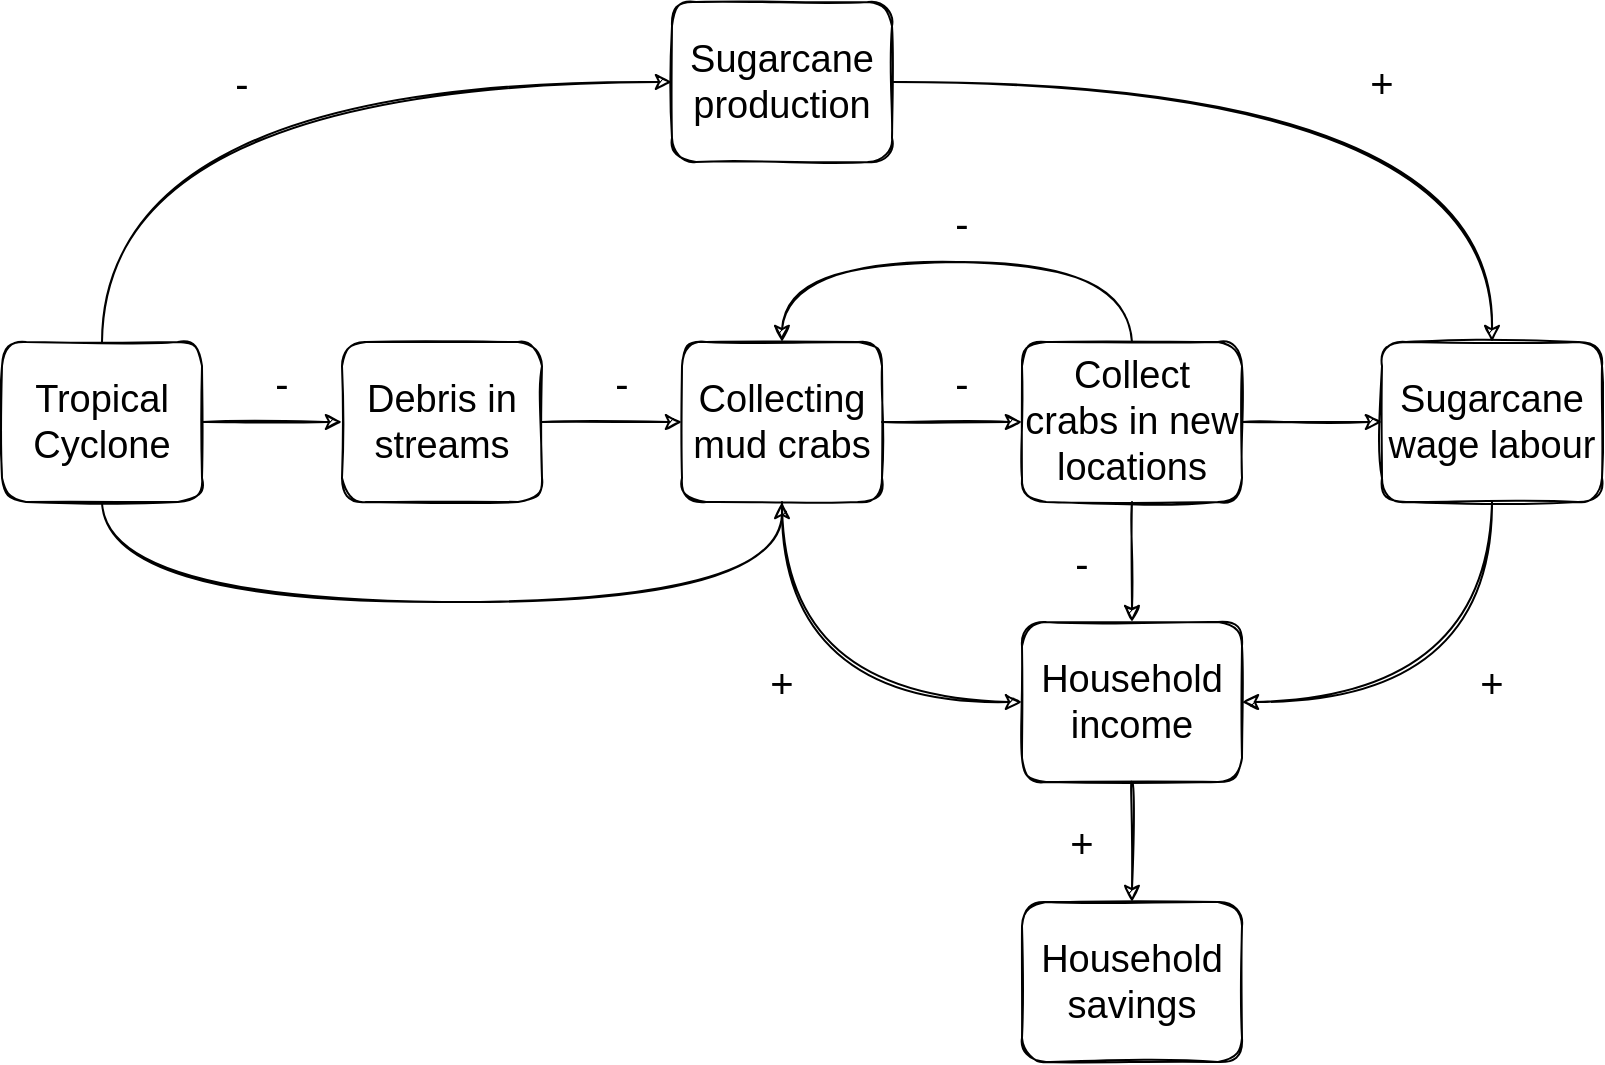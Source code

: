<mxfile version="14.9.6" type="device"><diagram id="0LoNeIpiyUhStLnPAef_" name="Page-1"><mxGraphModel dx="932" dy="658" grid="1" gridSize="10" guides="1" tooltips="1" connect="1" arrows="1" fold="1" page="1" pageScale="1" pageWidth="827" pageHeight="1169" math="0" shadow="0"><root><mxCell id="0"/><mxCell id="1" parent="0"/><mxCell id="9_7aKItnk1M7R8amfHn9-1" style="edgeStyle=orthogonalEdgeStyle;curved=1;rounded=0;sketch=1;orthogonalLoop=1;jettySize=auto;html=1;entryX=1;entryY=0.5;entryDx=0;entryDy=0;exitX=0.5;exitY=1;exitDx=0;exitDy=0;" edge="1" parent="1" source="9_7aKItnk1M7R8amfHn9-2" target="9_7aKItnk1M7R8amfHn9-16"><mxGeometry relative="1" as="geometry"/></mxCell><mxCell id="9_7aKItnk1M7R8amfHn9-2" value="&lt;span style=&quot;font-size: 19px&quot;&gt;Sugarcane wage labour&lt;/span&gt;" style="text;html=1;fillColor=none;align=center;verticalAlign=middle;whiteSpace=wrap;rounded=1;strokeColor=#000000;shadow=0;sketch=1;" vertex="1" parent="1"><mxGeometry x="690" y="250" width="110" height="80" as="geometry"/></mxCell><mxCell id="9_7aKItnk1M7R8amfHn9-3" value="" style="endArrow=classic;html=1;entryX=0;entryY=0.5;entryDx=0;entryDy=0;sketch=1;exitX=1;exitY=0.5;exitDx=0;exitDy=0;" edge="1" parent="1" source="9_7aKItnk1M7R8amfHn9-9" target="9_7aKItnk1M7R8amfHn9-2"><mxGeometry width="50" height="50" relative="1" as="geometry"><mxPoint x="610" y="290" as="sourcePoint"/><mxPoint x="440" y="280" as="targetPoint"/></mxGeometry></mxCell><mxCell id="9_7aKItnk1M7R8amfHn9-4" value="" style="edgeStyle=orthogonalEdgeStyle;rounded=0;orthogonalLoop=1;jettySize=auto;html=1;sketch=1;" edge="1" parent="1" source="9_7aKItnk1M7R8amfHn9-6" target="9_7aKItnk1M7R8amfHn9-9"><mxGeometry relative="1" as="geometry"/></mxCell><mxCell id="9_7aKItnk1M7R8amfHn9-5" style="edgeStyle=orthogonalEdgeStyle;rounded=0;sketch=1;orthogonalLoop=1;jettySize=auto;html=1;entryX=0;entryY=0.5;entryDx=0;entryDy=0;exitX=0.5;exitY=1;exitDx=0;exitDy=0;curved=1;" edge="1" parent="1" source="9_7aKItnk1M7R8amfHn9-6" target="9_7aKItnk1M7R8amfHn9-16"><mxGeometry relative="1" as="geometry"/></mxCell><mxCell id="9_7aKItnk1M7R8amfHn9-6" value="&lt;font style=&quot;font-size: 19px&quot;&gt;Collecting mud crabs&lt;/font&gt;" style="text;html=1;fillColor=none;align=center;verticalAlign=middle;whiteSpace=wrap;rounded=1;strokeColor=#000000;shadow=0;sketch=1;" vertex="1" parent="1"><mxGeometry x="340" y="250" width="100" height="80" as="geometry"/></mxCell><mxCell id="9_7aKItnk1M7R8amfHn9-7" style="edgeStyle=orthogonalEdgeStyle;rounded=0;sketch=1;orthogonalLoop=1;jettySize=auto;html=1;entryX=0.5;entryY=0;entryDx=0;entryDy=0;exitX=0.5;exitY=0;exitDx=0;exitDy=0;curved=1;" edge="1" parent="1" source="9_7aKItnk1M7R8amfHn9-9" target="9_7aKItnk1M7R8amfHn9-6"><mxGeometry relative="1" as="geometry"><Array as="points"><mxPoint x="565" y="210"/><mxPoint x="390" y="210"/></Array></mxGeometry></mxCell><mxCell id="9_7aKItnk1M7R8amfHn9-8" value="" style="edgeStyle=orthogonalEdgeStyle;rounded=0;orthogonalLoop=1;jettySize=auto;html=1;sketch=1;" edge="1" parent="1" source="9_7aKItnk1M7R8amfHn9-9" target="9_7aKItnk1M7R8amfHn9-16"><mxGeometry relative="1" as="geometry"/></mxCell><mxCell id="9_7aKItnk1M7R8amfHn9-9" value="&lt;font style=&quot;font-size: 19px&quot;&gt;Collect crabs in new locations&lt;/font&gt;" style="text;html=1;fillColor=none;align=center;verticalAlign=middle;whiteSpace=wrap;rounded=1;strokeColor=#000000;shadow=0;sketch=1;" vertex="1" parent="1"><mxGeometry x="510" y="250" width="110" height="80" as="geometry"/></mxCell><mxCell id="9_7aKItnk1M7R8amfHn9-10" value="" style="edgeStyle=orthogonalEdgeStyle;rounded=0;orthogonalLoop=1;jettySize=auto;html=1;sketch=1;entryX=0;entryY=0.5;entryDx=0;entryDy=0;" edge="1" parent="1" source="9_7aKItnk1M7R8amfHn9-11" target="9_7aKItnk1M7R8amfHn9-6"><mxGeometry relative="1" as="geometry"><mxPoint x="414" y="220" as="targetPoint"/></mxGeometry></mxCell><mxCell id="9_7aKItnk1M7R8amfHn9-11" value="&lt;font style=&quot;font-size: 19px&quot;&gt;Debris in streams&lt;/font&gt;" style="text;html=1;fillColor=none;align=center;verticalAlign=middle;whiteSpace=wrap;rounded=1;strokeColor=#000000;shadow=0;sketch=1;" vertex="1" parent="1"><mxGeometry x="170" y="250" width="100" height="80" as="geometry"/></mxCell><mxCell id="9_7aKItnk1M7R8amfHn9-12" value="" style="edgeStyle=orthogonalEdgeStyle;rounded=0;orthogonalLoop=1;jettySize=auto;html=1;sketch=1;" edge="1" parent="1" source="9_7aKItnk1M7R8amfHn9-14" target="9_7aKItnk1M7R8amfHn9-11"><mxGeometry relative="1" as="geometry"/></mxCell><mxCell id="9_7aKItnk1M7R8amfHn9-13" style="edgeStyle=orthogonalEdgeStyle;rounded=0;orthogonalLoop=1;jettySize=auto;html=1;exitX=0.5;exitY=1;exitDx=0;exitDy=0;sketch=1;entryX=0.5;entryY=1;entryDx=0;entryDy=0;curved=1;" edge="1" parent="1" source="9_7aKItnk1M7R8amfHn9-14" target="9_7aKItnk1M7R8amfHn9-6"><mxGeometry relative="1" as="geometry"><Array as="points"><mxPoint x="50" y="380"/><mxPoint x="390" y="380"/></Array><mxPoint x="380" y="340" as="targetPoint"/></mxGeometry></mxCell><mxCell id="9_7aKItnk1M7R8amfHn9-14" value="&lt;font style=&quot;font-size: 19px&quot;&gt;Tropical Cyclone&lt;/font&gt;" style="text;html=1;fillColor=none;align=center;verticalAlign=middle;whiteSpace=wrap;rounded=1;strokeColor=#000000;shadow=0;sketch=1;" vertex="1" parent="1"><mxGeometry y="250" width="100" height="80" as="geometry"/></mxCell><mxCell id="9_7aKItnk1M7R8amfHn9-15" value="" style="edgeStyle=orthogonalEdgeStyle;curved=1;rounded=0;sketch=1;orthogonalLoop=1;jettySize=auto;html=1;" edge="1" parent="1" source="9_7aKItnk1M7R8amfHn9-16" target="9_7aKItnk1M7R8amfHn9-17"><mxGeometry relative="1" as="geometry"/></mxCell><mxCell id="9_7aKItnk1M7R8amfHn9-16" value="&lt;font style=&quot;font-size: 19px&quot;&gt;Household income&lt;/font&gt;" style="text;html=1;fillColor=none;align=center;verticalAlign=middle;whiteSpace=wrap;rounded=1;strokeColor=#000000;shadow=0;sketch=1;" vertex="1" parent="1"><mxGeometry x="510" y="390" width="110" height="80" as="geometry"/></mxCell><mxCell id="9_7aKItnk1M7R8amfHn9-17" value="&lt;font style=&quot;font-size: 19px&quot;&gt;Household savings&lt;/font&gt;" style="text;html=1;fillColor=none;align=center;verticalAlign=middle;whiteSpace=wrap;rounded=1;strokeColor=#000000;shadow=0;sketch=1;" vertex="1" parent="1"><mxGeometry x="510" y="530" width="110" height="80" as="geometry"/></mxCell><mxCell id="9_7aKItnk1M7R8amfHn9-18" style="edgeStyle=orthogonalEdgeStyle;curved=1;rounded=0;sketch=1;orthogonalLoop=1;jettySize=auto;html=1;entryX=0.5;entryY=0;entryDx=0;entryDy=0;" edge="1" parent="1" source="9_7aKItnk1M7R8amfHn9-19" target="9_7aKItnk1M7R8amfHn9-2"><mxGeometry relative="1" as="geometry"/></mxCell><mxCell id="9_7aKItnk1M7R8amfHn9-19" value="&lt;span style=&quot;font-size: 19px&quot;&gt;Sugarcane production&lt;/span&gt;" style="text;html=1;fillColor=none;align=center;verticalAlign=middle;whiteSpace=wrap;rounded=1;strokeColor=#000000;shadow=0;sketch=1;" vertex="1" parent="1"><mxGeometry x="335" y="80" width="110" height="80" as="geometry"/></mxCell><mxCell id="9_7aKItnk1M7R8amfHn9-20" value="" style="endArrow=classic;html=1;exitX=0.5;exitY=0;exitDx=0;exitDy=0;entryX=0;entryY=0.5;entryDx=0;entryDy=0;sketch=1;edgeStyle=orthogonalEdgeStyle;curved=1;" edge="1" parent="1" source="9_7aKItnk1M7R8amfHn9-14" target="9_7aKItnk1M7R8amfHn9-19"><mxGeometry width="50" height="50" relative="1" as="geometry"><mxPoint x="390" y="360" as="sourcePoint"/><mxPoint x="440" y="310" as="targetPoint"/></mxGeometry></mxCell><mxCell id="9_7aKItnk1M7R8amfHn9-21" value="&lt;font style=&quot;font-size: 20px&quot;&gt;-&lt;/font&gt;" style="text;html=1;strokeColor=none;fillColor=none;align=center;verticalAlign=middle;whiteSpace=wrap;rounded=0;" vertex="1" parent="1"><mxGeometry x="120" y="260" width="40" height="20" as="geometry"/></mxCell><mxCell id="9_7aKItnk1M7R8amfHn9-22" value="&lt;font style=&quot;font-size: 20px&quot;&gt;-&lt;/font&gt;" style="text;html=1;strokeColor=none;fillColor=none;align=center;verticalAlign=middle;whiteSpace=wrap;rounded=0;" vertex="1" parent="1"><mxGeometry x="290" y="260" width="40" height="20" as="geometry"/></mxCell><mxCell id="9_7aKItnk1M7R8amfHn9-23" value="&lt;font style=&quot;font-size: 20px&quot;&gt;+&lt;/font&gt;" style="text;html=1;strokeColor=none;fillColor=none;align=center;verticalAlign=middle;whiteSpace=wrap;rounded=0;" vertex="1" parent="1"><mxGeometry x="370" y="410" width="40" height="20" as="geometry"/></mxCell><mxCell id="9_7aKItnk1M7R8amfHn9-24" value="&lt;font style=&quot;font-size: 20px&quot;&gt;+&lt;/font&gt;" style="text;html=1;strokeColor=none;fillColor=none;align=center;verticalAlign=middle;whiteSpace=wrap;rounded=0;" vertex="1" parent="1"><mxGeometry x="520" y="490" width="40" height="20" as="geometry"/></mxCell><mxCell id="9_7aKItnk1M7R8amfHn9-25" value="&lt;font style=&quot;font-size: 20px&quot;&gt;+&lt;/font&gt;" style="text;html=1;strokeColor=none;fillColor=none;align=center;verticalAlign=middle;whiteSpace=wrap;rounded=0;" vertex="1" parent="1"><mxGeometry x="725" y="410" width="40" height="20" as="geometry"/></mxCell><mxCell id="9_7aKItnk1M7R8amfHn9-26" value="&lt;font style=&quot;font-size: 20px&quot;&gt;-&lt;/font&gt;" style="text;html=1;strokeColor=none;fillColor=none;align=center;verticalAlign=middle;whiteSpace=wrap;rounded=0;" vertex="1" parent="1"><mxGeometry x="520" y="350" width="40" height="20" as="geometry"/></mxCell><mxCell id="9_7aKItnk1M7R8amfHn9-27" value="&lt;font style=&quot;font-size: 20px&quot;&gt;-&lt;/font&gt;" style="text;html=1;strokeColor=none;fillColor=none;align=center;verticalAlign=middle;whiteSpace=wrap;rounded=0;" vertex="1" parent="1"><mxGeometry x="460" y="260" width="40" height="20" as="geometry"/></mxCell><mxCell id="9_7aKItnk1M7R8amfHn9-28" value="&lt;font style=&quot;font-size: 20px&quot;&gt;-&lt;/font&gt;" style="text;html=1;strokeColor=none;fillColor=none;align=center;verticalAlign=middle;whiteSpace=wrap;rounded=0;" vertex="1" parent="1"><mxGeometry x="460" y="180" width="40" height="20" as="geometry"/></mxCell><mxCell id="9_7aKItnk1M7R8amfHn9-29" value="&lt;font style=&quot;font-size: 20px&quot;&gt;-&lt;/font&gt;" style="text;html=1;strokeColor=none;fillColor=none;align=center;verticalAlign=middle;whiteSpace=wrap;rounded=0;" vertex="1" parent="1"><mxGeometry x="100" y="110" width="40" height="20" as="geometry"/></mxCell><mxCell id="9_7aKItnk1M7R8amfHn9-30" value="&lt;font style=&quot;font-size: 20px&quot;&gt;+&lt;/font&gt;" style="text;html=1;strokeColor=none;fillColor=none;align=center;verticalAlign=middle;whiteSpace=wrap;rounded=0;" vertex="1" parent="1"><mxGeometry x="670" y="110" width="40" height="20" as="geometry"/></mxCell></root></mxGraphModel></diagram></mxfile>